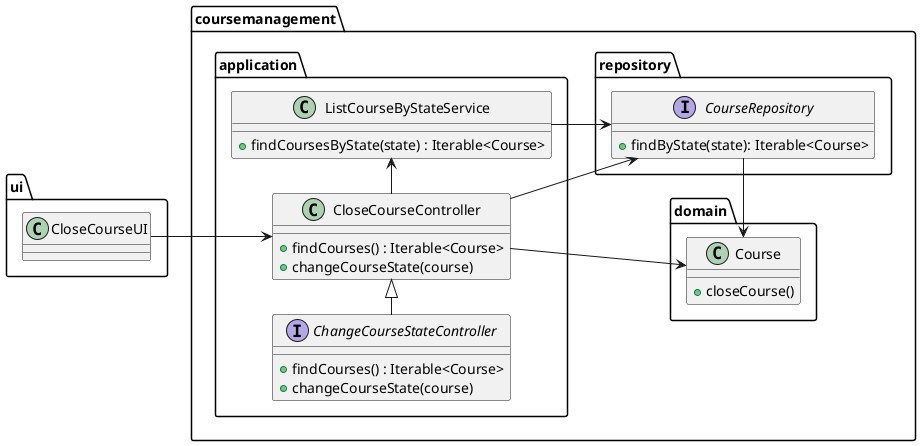 @startuml

left to right direction


package ui {
        class CloseCourseUI {
        }
    }

package coursemanagement {


    package application {
        interface ChangeCourseStateController {
            +findCourses() : Iterable<Course>
            +changeCourseState(course)
        }

        class CloseCourseController {
            +findCourses() : Iterable<Course>
            +changeCourseState(course)
        }

        class ListCourseByStateService {
            +findCoursesByState(state) : Iterable<Course>
        }
    }

    package repository {
        interface CourseRepository {
            +findByState(state): Iterable<Course>
        }
    }

    package domain {
        class Course {
            +closeCourse()
        }
    }


}

ChangeCourseStateController -|> CloseCourseController
CloseCourseUI --> CloseCourseController
ListCourseByStateService --> CourseRepository
CloseCourseController -> Course
CloseCourseController -> ListCourseByStateService
CourseRepository -> Course
CloseCourseController -> CourseRepository

@enduml